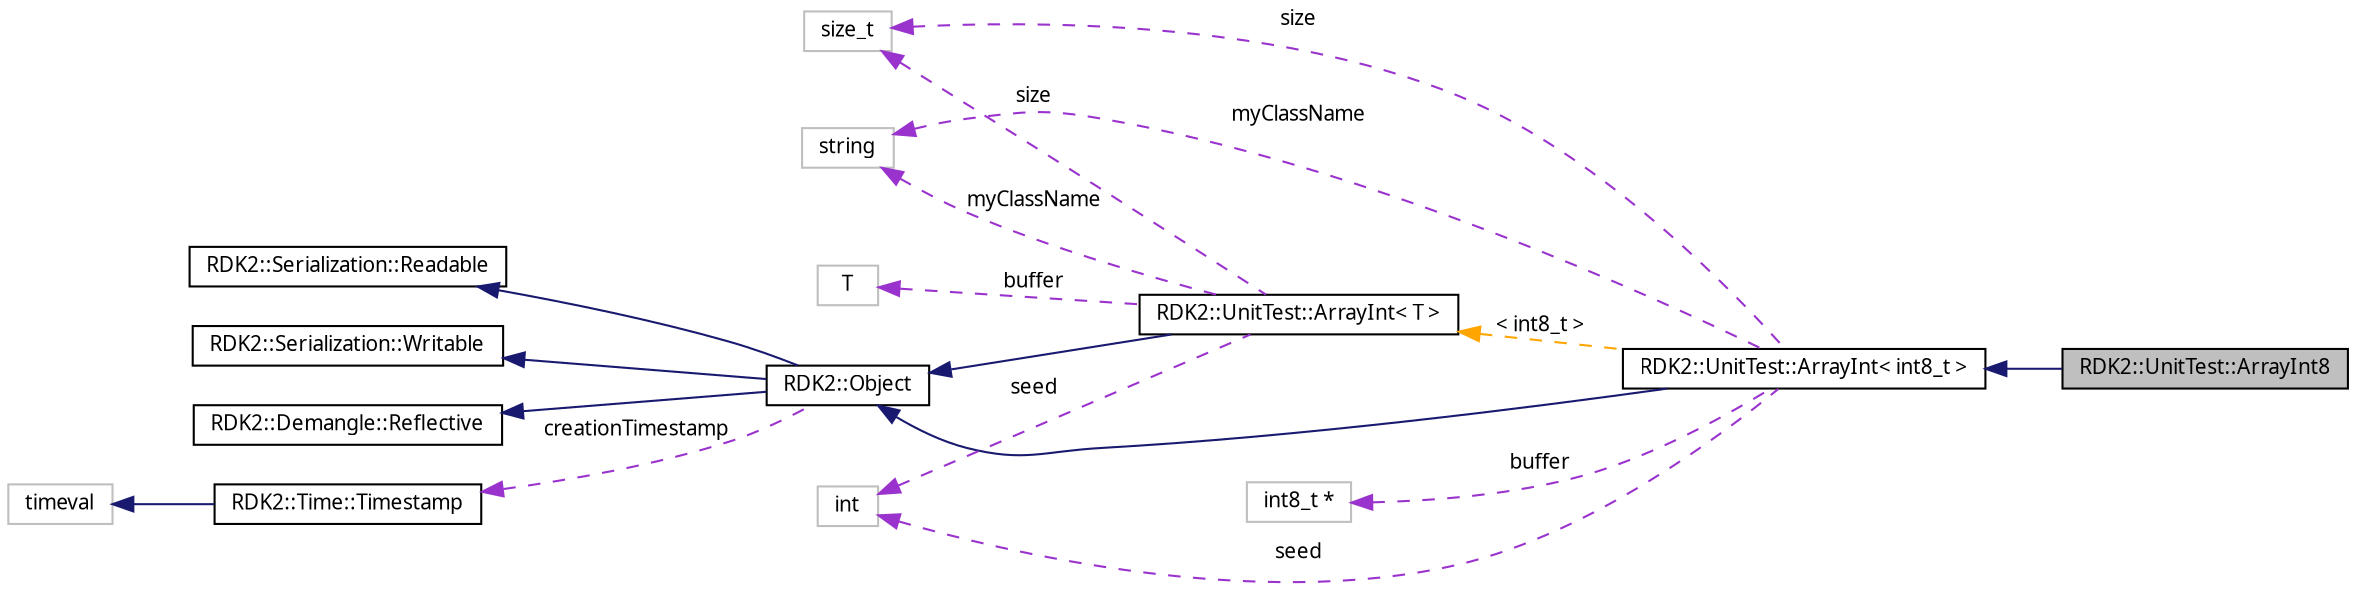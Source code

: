 digraph G
{
  edge [fontname="FreeSans.ttf",fontsize=10,labelfontname="FreeSans.ttf",labelfontsize=10];
  node [fontname="FreeSans.ttf",fontsize=10,shape=record];
  rankdir=LR;
  Node1 [label="RDK2::UnitTest::ArrayInt8",height=0.2,width=0.4,color="black", fillcolor="grey75", style="filled" fontcolor="black"];
  Node2 -> Node1 [dir=back,color="midnightblue",fontsize=10,style="solid",fontname="FreeSans.ttf"];
  Node2 [label="RDK2::UnitTest::ArrayInt\< int8_t \>",height=0.2,width=0.4,color="black", fillcolor="white", style="filled",URL="$struct_r_d_k2_1_1_unit_test_1_1_array_int.html"];
  Node3 -> Node2 [dir=back,color="midnightblue",fontsize=10,style="solid",fontname="FreeSans.ttf"];
  Node3 [label="RDK2::Object",height=0.2,width=0.4,color="black", fillcolor="white", style="filled",URL="$class_r_d_k2_1_1_object.html"];
  Node4 -> Node3 [dir=back,color="midnightblue",fontsize=10,style="solid",fontname="FreeSans.ttf"];
  Node4 [label="RDK2::Serialization::Readable",height=0.2,width=0.4,color="black", fillcolor="white", style="filled",URL="$class_r_d_k2_1_1_serialization_1_1_readable.html",tooltip="A Readable object is one that implements a deserialization procedure."];
  Node5 -> Node3 [dir=back,color="midnightblue",fontsize=10,style="solid",fontname="FreeSans.ttf"];
  Node5 [label="RDK2::Serialization::Writable",height=0.2,width=0.4,color="black", fillcolor="white", style="filled",URL="$class_r_d_k2_1_1_serialization_1_1_writable.html"];
  Node6 -> Node3 [dir=back,color="midnightblue",fontsize=10,style="solid",fontname="FreeSans.ttf"];
  Node6 [label="RDK2::Demangle::Reflective",height=0.2,width=0.4,color="black", fillcolor="white", style="filled",URL="$struct_r_d_k2_1_1_demangle_1_1_reflective.html"];
  Node7 -> Node3 [dir=back,color="darkorchid3",fontsize=10,style="dashed",label="creationTimestamp",fontname="FreeSans.ttf"];
  Node7 [label="RDK2::Time::Timestamp",height=0.2,width=0.4,color="black", fillcolor="white", style="filled",URL="$struct_r_d_k2_1_1_time_1_1_timestamp.html"];
  Node8 -> Node7 [dir=back,color="midnightblue",fontsize=10,style="solid",fontname="FreeSans.ttf"];
  Node8 [label="timeval",height=0.2,width=0.4,color="grey75", fillcolor="white", style="filled"];
  Node9 -> Node2 [dir=back,color="darkorchid3",fontsize=10,style="dashed",label="myClassName",fontname="FreeSans.ttf"];
  Node9 [label="string",height=0.2,width=0.4,color="grey75", fillcolor="white", style="filled"];
  Node10 -> Node2 [dir=back,color="darkorchid3",fontsize=10,style="dashed",label="size",fontname="FreeSans.ttf"];
  Node10 [label="size_t",height=0.2,width=0.4,color="grey75", fillcolor="white", style="filled"];
  Node11 -> Node2 [dir=back,color="darkorchid3",fontsize=10,style="dashed",label="seed",fontname="FreeSans.ttf"];
  Node11 [label="int",height=0.2,width=0.4,color="grey75", fillcolor="white", style="filled"];
  Node12 -> Node2 [dir=back,color="darkorchid3",fontsize=10,style="dashed",label="buffer",fontname="FreeSans.ttf"];
  Node12 [label="int8_t *",height=0.2,width=0.4,color="grey75", fillcolor="white", style="filled"];
  Node13 -> Node2 [dir=back,color="orange",fontsize=10,style="dashed",label="\< int8_t \>",fontname="FreeSans.ttf"];
  Node13 [label="RDK2::UnitTest::ArrayInt\< T \>",height=0.2,width=0.4,color="black", fillcolor="white", style="filled",URL="$struct_r_d_k2_1_1_unit_test_1_1_array_int.html"];
  Node3 -> Node13 [dir=back,color="midnightblue",fontsize=10,style="solid",fontname="FreeSans.ttf"];
  Node9 -> Node13 [dir=back,color="darkorchid3",fontsize=10,style="dashed",label="myClassName",fontname="FreeSans.ttf"];
  Node10 -> Node13 [dir=back,color="darkorchid3",fontsize=10,style="dashed",label="size",fontname="FreeSans.ttf"];
  Node11 -> Node13 [dir=back,color="darkorchid3",fontsize=10,style="dashed",label="seed",fontname="FreeSans.ttf"];
  Node14 -> Node13 [dir=back,color="darkorchid3",fontsize=10,style="dashed",label="buffer",fontname="FreeSans.ttf"];
  Node14 [label="T",height=0.2,width=0.4,color="grey75", fillcolor="white", style="filled"];
}
